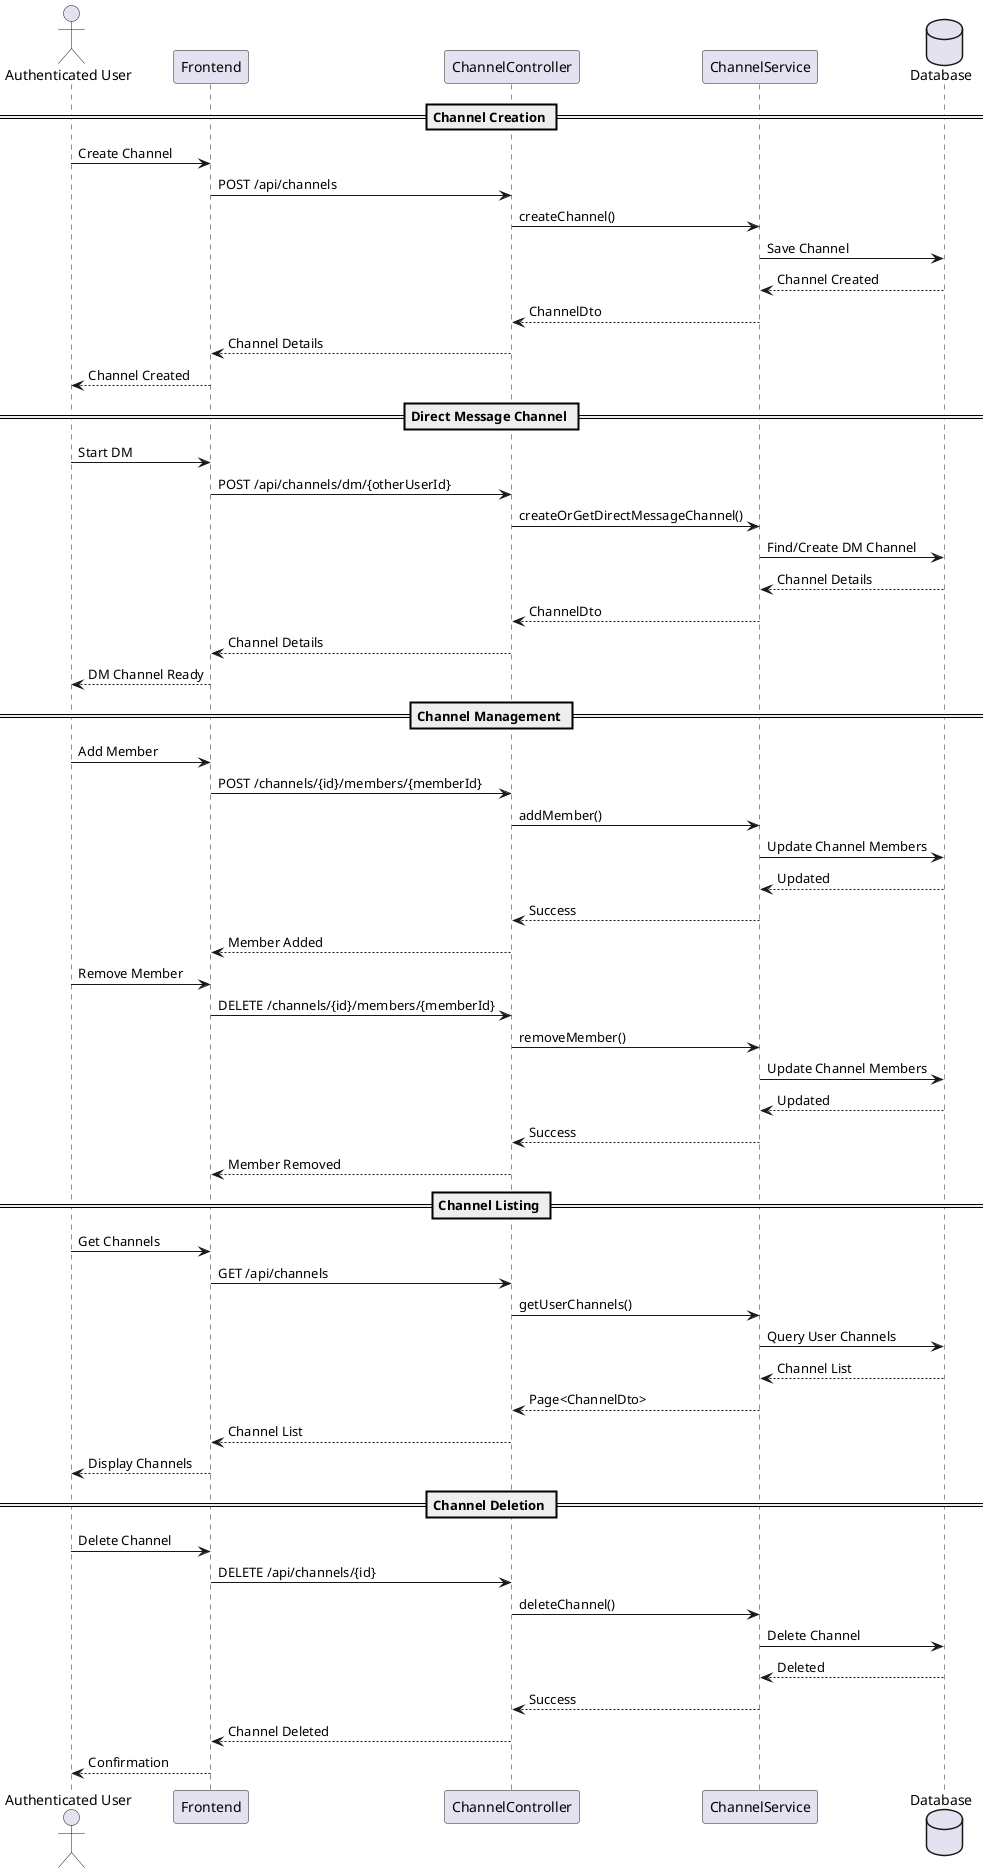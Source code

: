 @startuml Channel Management

skinparam backgroundColor white
skinparam handwritten false

actor "Authenticated User" as User
participant "Frontend" as FE
participant "ChannelController" as CC
participant "ChannelService" as CS
database "Database" as DB

== Channel Creation ==
User -> FE: Create Channel
FE -> CC: POST /api/channels
CC -> CS: createChannel()
CS -> DB: Save Channel
DB --> CS: Channel Created
CS --> CC: ChannelDto
CC --> FE: Channel Details
FE --> User: Channel Created

== Direct Message Channel ==
User -> FE: Start DM
FE -> CC: POST /api/channels/dm/{otherUserId}
CC -> CS: createOrGetDirectMessageChannel()
CS -> DB: Find/Create DM Channel
DB --> CS: Channel Details
CS --> CC: ChannelDto
CC --> FE: Channel Details
FE --> User: DM Channel Ready

== Channel Management ==
User -> FE: Add Member
FE -> CC: POST /channels/{id}/members/{memberId}
CC -> CS: addMember()
CS -> DB: Update Channel Members
DB --> CS: Updated
CS --> CC: Success
CC --> FE: Member Added

User -> FE: Remove Member
FE -> CC: DELETE /channels/{id}/members/{memberId}
CC -> CS: removeMember()
CS -> DB: Update Channel Members
DB --> CS: Updated
CS --> CC: Success
CC --> FE: Member Removed

== Channel Listing ==
User -> FE: Get Channels
FE -> CC: GET /api/channels
CC -> CS: getUserChannels()
CS -> DB: Query User Channels
DB --> CS: Channel List
CS --> CC: Page<ChannelDto>
CC --> FE: Channel List
FE --> User: Display Channels

== Channel Deletion ==
User -> FE: Delete Channel
FE -> CC: DELETE /api/channels/{id}
CC -> CS: deleteChannel()
CS -> DB: Delete Channel
DB --> CS: Deleted
CS --> CC: Success
CC --> FE: Channel Deleted
FE --> User: Confirmation

@enduml 